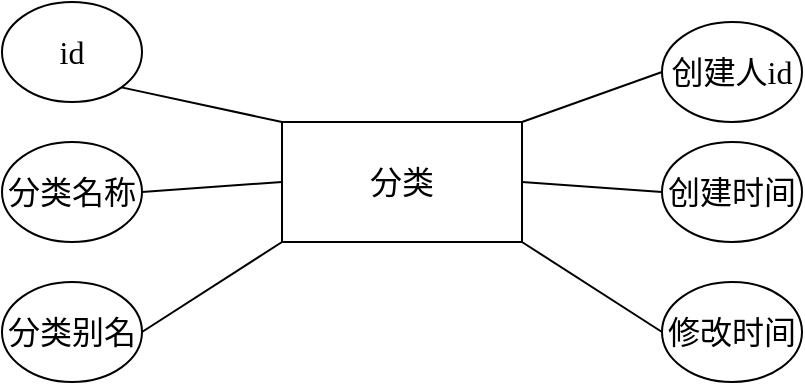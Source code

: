 <mxfile version="20.3.0" type="device"><diagram id="KvXHLQ1HGgkYsJw99iIp" name="第 1 页"><mxGraphModel dx="1038" dy="641" grid="1" gridSize="10" guides="1" tooltips="1" connect="1" arrows="1" fold="1" page="1" pageScale="1" pageWidth="827" pageHeight="1169" math="0" shadow="0"><root><mxCell id="0"/><mxCell id="1" parent="0"/><mxCell id="VAjUvqDl5eI3Gf5AWzZN-1" value="分类" style="rounded=0;whiteSpace=wrap;html=1;fontFamily=Times New Roman;fontSize=16;" parent="1" vertex="1"><mxGeometry x="360" y="270" width="120" height="60" as="geometry"/></mxCell><mxCell id="VAjUvqDl5eI3Gf5AWzZN-2" value="id" style="ellipse;whiteSpace=wrap;html=1;fontFamily=Times New Roman;fontSize=16;" parent="1" vertex="1"><mxGeometry x="220" y="210" width="70" height="50" as="geometry"/></mxCell><mxCell id="VAjUvqDl5eI3Gf5AWzZN-3" value="分类名称" style="ellipse;whiteSpace=wrap;html=1;fontFamily=Times New Roman;fontSize=16;" parent="1" vertex="1"><mxGeometry x="220" y="280" width="70" height="50" as="geometry"/></mxCell><mxCell id="VAjUvqDl5eI3Gf5AWzZN-4" value="分类别名" style="ellipse;whiteSpace=wrap;html=1;fontFamily=Times New Roman;fontSize=16;" parent="1" vertex="1"><mxGeometry x="220" y="350" width="70" height="50" as="geometry"/></mxCell><mxCell id="VAjUvqDl5eI3Gf5AWzZN-7" value="修改时间" style="ellipse;whiteSpace=wrap;html=1;fontFamily=Times New Roman;fontSize=16;" parent="1" vertex="1"><mxGeometry x="550" y="350" width="70" height="50" as="geometry"/></mxCell><mxCell id="VAjUvqDl5eI3Gf5AWzZN-8" value="创建时间" style="ellipse;whiteSpace=wrap;html=1;fontFamily=Times New Roman;fontSize=16;" parent="1" vertex="1"><mxGeometry x="550" y="280" width="70" height="50" as="geometry"/></mxCell><mxCell id="VAjUvqDl5eI3Gf5AWzZN-9" value="创建人id" style="ellipse;whiteSpace=wrap;html=1;fontFamily=Times New Roman;fontSize=16;" parent="1" vertex="1"><mxGeometry x="550" y="220" width="70" height="50" as="geometry"/></mxCell><mxCell id="VAjUvqDl5eI3Gf5AWzZN-12" value="" style="endArrow=none;html=1;rounded=0;exitX=0;exitY=0.5;exitDx=0;exitDy=0;entryX=1;entryY=1;entryDx=0;entryDy=0;fontFamily=Times New Roman;fontSize=16;" parent="1" source="VAjUvqDl5eI3Gf5AWzZN-7" target="VAjUvqDl5eI3Gf5AWzZN-1" edge="1"><mxGeometry width="50" height="50" relative="1" as="geometry"><mxPoint x="400" y="360" as="sourcePoint"/><mxPoint x="470" y="330" as="targetPoint"/></mxGeometry></mxCell><mxCell id="VAjUvqDl5eI3Gf5AWzZN-13" value="" style="endArrow=none;html=1;rounded=0;exitX=0;exitY=0.5;exitDx=0;exitDy=0;entryX=1;entryY=0.5;entryDx=0;entryDy=0;fontFamily=Times New Roman;fontSize=16;" parent="1" source="VAjUvqDl5eI3Gf5AWzZN-8" target="VAjUvqDl5eI3Gf5AWzZN-1" edge="1"><mxGeometry width="50" height="50" relative="1" as="geometry"><mxPoint x="400" y="360" as="sourcePoint"/><mxPoint x="470" y="305" as="targetPoint"/></mxGeometry></mxCell><mxCell id="VAjUvqDl5eI3Gf5AWzZN-14" value="" style="endArrow=none;html=1;rounded=0;exitX=0;exitY=0.5;exitDx=0;exitDy=0;entryX=1;entryY=0;entryDx=0;entryDy=0;fontFamily=Times New Roman;fontSize=16;" parent="1" source="VAjUvqDl5eI3Gf5AWzZN-9" target="VAjUvqDl5eI3Gf5AWzZN-1" edge="1"><mxGeometry width="50" height="50" relative="1" as="geometry"><mxPoint x="400" y="360" as="sourcePoint"/><mxPoint x="470" y="310" as="targetPoint"/></mxGeometry></mxCell><mxCell id="VAjUvqDl5eI3Gf5AWzZN-15" value="" style="endArrow=none;html=1;rounded=0;exitX=1;exitY=0.5;exitDx=0;exitDy=0;entryX=0;entryY=1;entryDx=0;entryDy=0;fontFamily=Times New Roman;fontSize=16;" parent="1" source="VAjUvqDl5eI3Gf5AWzZN-4" target="VAjUvqDl5eI3Gf5AWzZN-1" edge="1"><mxGeometry width="50" height="50" relative="1" as="geometry"><mxPoint x="300" y="350" as="sourcePoint"/><mxPoint x="350" y="330" as="targetPoint"/></mxGeometry></mxCell><mxCell id="VAjUvqDl5eI3Gf5AWzZN-16" value="" style="endArrow=none;html=1;rounded=0;exitX=1;exitY=0.5;exitDx=0;exitDy=0;entryX=0;entryY=0.5;entryDx=0;entryDy=0;fontFamily=Times New Roman;fontSize=16;" parent="1" source="VAjUvqDl5eI3Gf5AWzZN-3" target="VAjUvqDl5eI3Gf5AWzZN-1" edge="1"><mxGeometry width="50" height="50" relative="1" as="geometry"><mxPoint x="400" y="360" as="sourcePoint"/><mxPoint x="360" y="300" as="targetPoint"/></mxGeometry></mxCell><mxCell id="VAjUvqDl5eI3Gf5AWzZN-17" value="" style="endArrow=none;html=1;rounded=0;exitX=1;exitY=1;exitDx=0;exitDy=0;entryX=0;entryY=0;entryDx=0;entryDy=0;fontFamily=Times New Roman;fontSize=16;" parent="1" source="VAjUvqDl5eI3Gf5AWzZN-2" target="VAjUvqDl5eI3Gf5AWzZN-1" edge="1"><mxGeometry width="50" height="50" relative="1" as="geometry"><mxPoint x="400" y="360" as="sourcePoint"/><mxPoint x="360" y="270" as="targetPoint"/></mxGeometry></mxCell></root></mxGraphModel></diagram></mxfile>